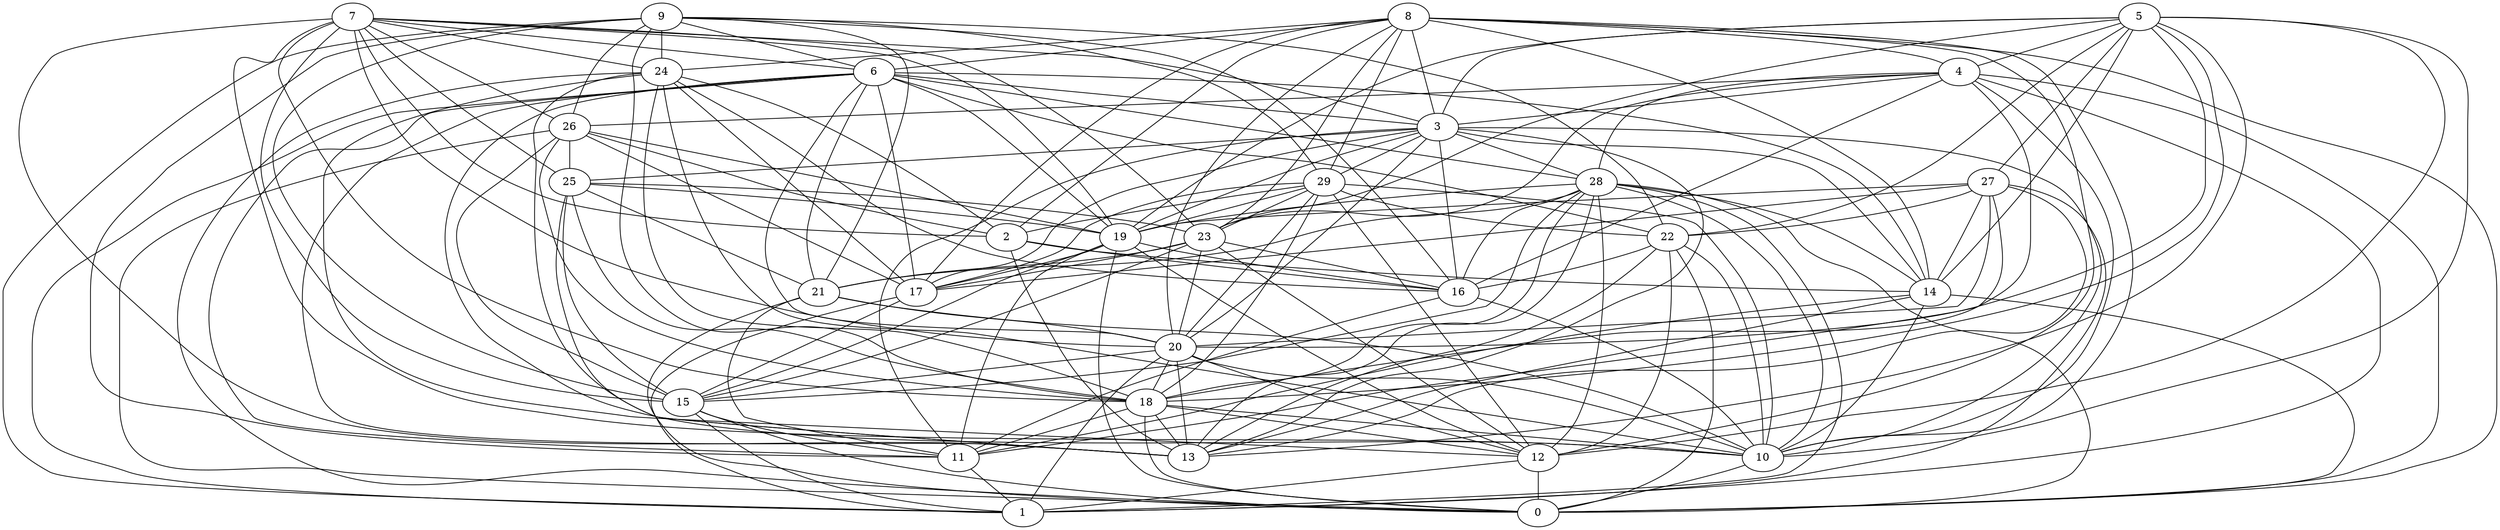 digraph GG_graph {

subgraph G_graph {
edge [color = black]
"24" -> "16" [dir = none]
"24" -> "10" [dir = none]
"11" -> "1" [dir = none]
"18" -> "0" [dir = none]
"18" -> "11" [dir = none]
"18" -> "12" [dir = none]
"18" -> "13" [dir = none]
"27" -> "20" [dir = none]
"27" -> "22" [dir = none]
"27" -> "1" [dir = none]
"27" -> "17" [dir = none]
"9" -> "21" [dir = none]
"9" -> "6" [dir = none]
"9" -> "1" [dir = none]
"9" -> "18" [dir = none]
"22" -> "13" [dir = none]
"22" -> "12" [dir = none]
"15" -> "0" [dir = none]
"29" -> "18" [dir = none]
"29" -> "20" [dir = none]
"29" -> "19" [dir = none]
"29" -> "10" [dir = none]
"29" -> "22" [dir = none]
"28" -> "12" [dir = none]
"28" -> "13" [dir = none]
"28" -> "14" [dir = none]
"28" -> "18" [dir = none]
"28" -> "16" [dir = none]
"28" -> "19" [dir = none]
"28" -> "0" [dir = none]
"17" -> "1" [dir = none]
"10" -> "0" [dir = none]
"7" -> "20" [dir = none]
"7" -> "13" [dir = none]
"7" -> "24" [dir = none]
"7" -> "23" [dir = none]
"7" -> "18" [dir = none]
"7" -> "3" [dir = none]
"7" -> "10" [dir = none]
"26" -> "18" [dir = none]
"26" -> "15" [dir = none]
"26" -> "17" [dir = none]
"26" -> "2" [dir = none]
"26" -> "19" [dir = none]
"14" -> "11" [dir = none]
"14" -> "10" [dir = none]
"14" -> "0" [dir = none]
"19" -> "16" [dir = none]
"19" -> "11" [dir = none]
"20" -> "12" [dir = none]
"4" -> "16" [dir = none]
"4" -> "1" [dir = none]
"4" -> "3" [dir = none]
"5" -> "23" [dir = none]
"5" -> "19" [dir = none]
"5" -> "20" [dir = none]
"5" -> "13" [dir = none]
"5" -> "4" [dir = none]
"8" -> "4" [dir = none]
"8" -> "12" [dir = none]
"8" -> "29" [dir = none]
"8" -> "20" [dir = none]
"8" -> "6" [dir = none]
"8" -> "23" [dir = none]
"8" -> "2" [dir = none]
"6" -> "1" [dir = none]
"6" -> "14" [dir = none]
"6" -> "20" [dir = none]
"6" -> "21" [dir = none]
"6" -> "11" [dir = none]
"3" -> "16" [dir = none]
"3" -> "20" [dir = none]
"3" -> "19" [dir = none]
"16" -> "10" [dir = none]
"16" -> "11" [dir = none]
"12" -> "0" [dir = none]
"21" -> "11" [dir = none]
"21" -> "10" [dir = none]
"21" -> "20" [dir = none]
"23" -> "17" [dir = none]
"23" -> "16" [dir = none]
"23" -> "15" [dir = none]
"23" -> "12" [dir = none]
"2" -> "16" [dir = none]
"25" -> "23" [dir = none]
"25" -> "19" [dir = none]
"25" -> "13" [dir = none]
"8" -> "10" [dir = none]
"17" -> "15" [dir = none]
"6" -> "19" [dir = none]
"4" -> "18" [dir = none]
"28" -> "21" [dir = none]
"5" -> "3" [dir = none]
"8" -> "14" [dir = none]
"6" -> "13" [dir = none]
"19" -> "0" [dir = none]
"6" -> "17" [dir = none]
"24" -> "17" [dir = none]
"5" -> "22" [dir = none]
"5" -> "27" [dir = none]
"29" -> "12" [dir = none]
"8" -> "0" [dir = none]
"3" -> "29" [dir = none]
"29" -> "23" [dir = none]
"8" -> "3" [dir = none]
"7" -> "6" [dir = none]
"3" -> "11" [dir = none]
"5" -> "14" [dir = none]
"7" -> "2" [dir = none]
"3" -> "14" [dir = none]
"20" -> "1" [dir = none]
"20" -> "10" [dir = none]
"3" -> "25" [dir = none]
"26" -> "25" [dir = none]
"25" -> "21" [dir = none]
"19" -> "17" [dir = none]
"15" -> "11" [dir = none]
"2" -> "13" [dir = none]
"7" -> "15" [dir = none]
"6" -> "28" [dir = none]
"6" -> "22" [dir = none]
"27" -> "11" [dir = none]
"28" -> "10" [dir = none]
"23" -> "20" [dir = none]
"24" -> "12" [dir = none]
"6" -> "10" [dir = none]
"29" -> "17" [dir = none]
"22" -> "0" [dir = none]
"21" -> "0" [dir = none]
"22" -> "16" [dir = none]
"5" -> "10" [dir = none]
"9" -> "11" [dir = none]
"9" -> "22" [dir = none]
"24" -> "0" [dir = none]
"4" -> "0" [dir = none]
"4" -> "10" [dir = none]
"24" -> "2" [dir = none]
"19" -> "12" [dir = none]
"19" -> "15" [dir = none]
"9" -> "26" [dir = none]
"5" -> "18" [dir = none]
"27" -> "13" [dir = none]
"18" -> "10" [dir = none]
"9" -> "24" [dir = none]
"20" -> "15" [dir = none]
"3" -> "28" [dir = none]
"25" -> "18" [dir = none]
"25" -> "15" [dir = none]
"7" -> "26" [dir = none]
"26" -> "0" [dir = none]
"28" -> "1" [dir = none]
"27" -> "14" [dir = none]
"27" -> "19" [dir = none]
"5" -> "12" [dir = none]
"22" -> "10" [dir = none]
"24" -> "13" [dir = none]
"7" -> "19" [dir = none]
"4" -> "28" [dir = none]
"8" -> "24" [dir = none]
"24" -> "18" [dir = none]
"7" -> "25" [dir = none]
"15" -> "1" [dir = none]
"14" -> "13" [dir = none]
"23" -> "21" [dir = none]
"9" -> "16" [dir = none]
"6" -> "3" [dir = none]
"9" -> "29" [dir = none]
"12" -> "1" [dir = none]
"3" -> "10" [dir = none]
"20" -> "13" [dir = none]
"4" -> "26" [dir = none]
"8" -> "17" [dir = none]
"28" -> "15" [dir = none]
"4" -> "23" [dir = none]
"3" -> "13" [dir = none]
"29" -> "2" [dir = none]
"2" -> "14" [dir = none]
"20" -> "18" [dir = none]
"9" -> "15" [dir = none]
"3" -> "17" [dir = none]
}

}
